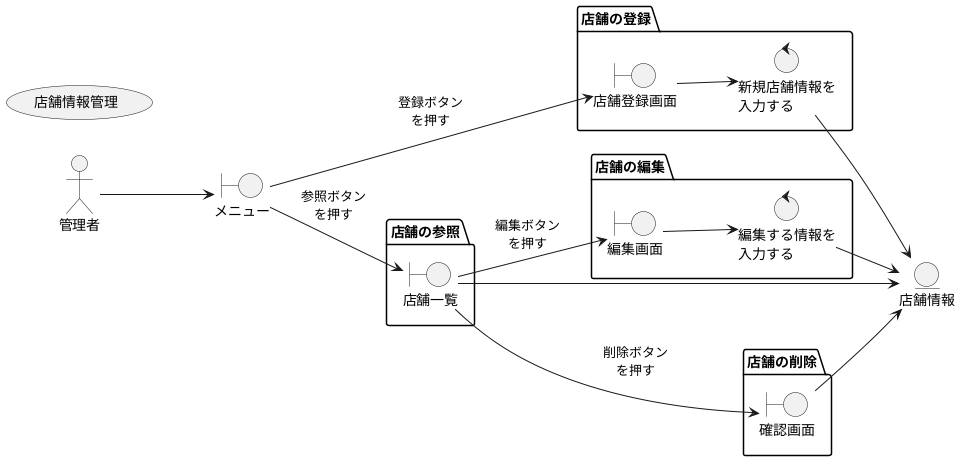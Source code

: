 @startuml robustness
left to right direction

usecase "店舗情報管理" as TENPO

actor "管理者" as admin 
boundary "メニュー" as me
entity "店舗情報" as tj

admin -[hidden]left- TENPO
admin --> me

package "店舗の登録"{
  boundary "店舗登録画面" as ttg
  control "新規店舗情報を\n入力する" as in
  me --> ttg:"登録ボタン\nを押す"
  ttg --> in
}

package "店舗の参照"{
  boundary "店舗一覧" as ti 
  ti --> tj
  me --> ti:"参照ボタン\nを押す"
  
}

package "店舗の編集"{
  boundary "編集画面" as hg
  control "編集する情報を\n入力する" as hj
  ti --> hg:"編集ボタン\nを押す"
  hg --> hj
  hj --> tj
}

package "店舗の削除"{
  boundary "確認画面" as kg
  ti --> kg:"削除ボタン\nを押す"
  kg --> tj
}
in --> tj
@enduml